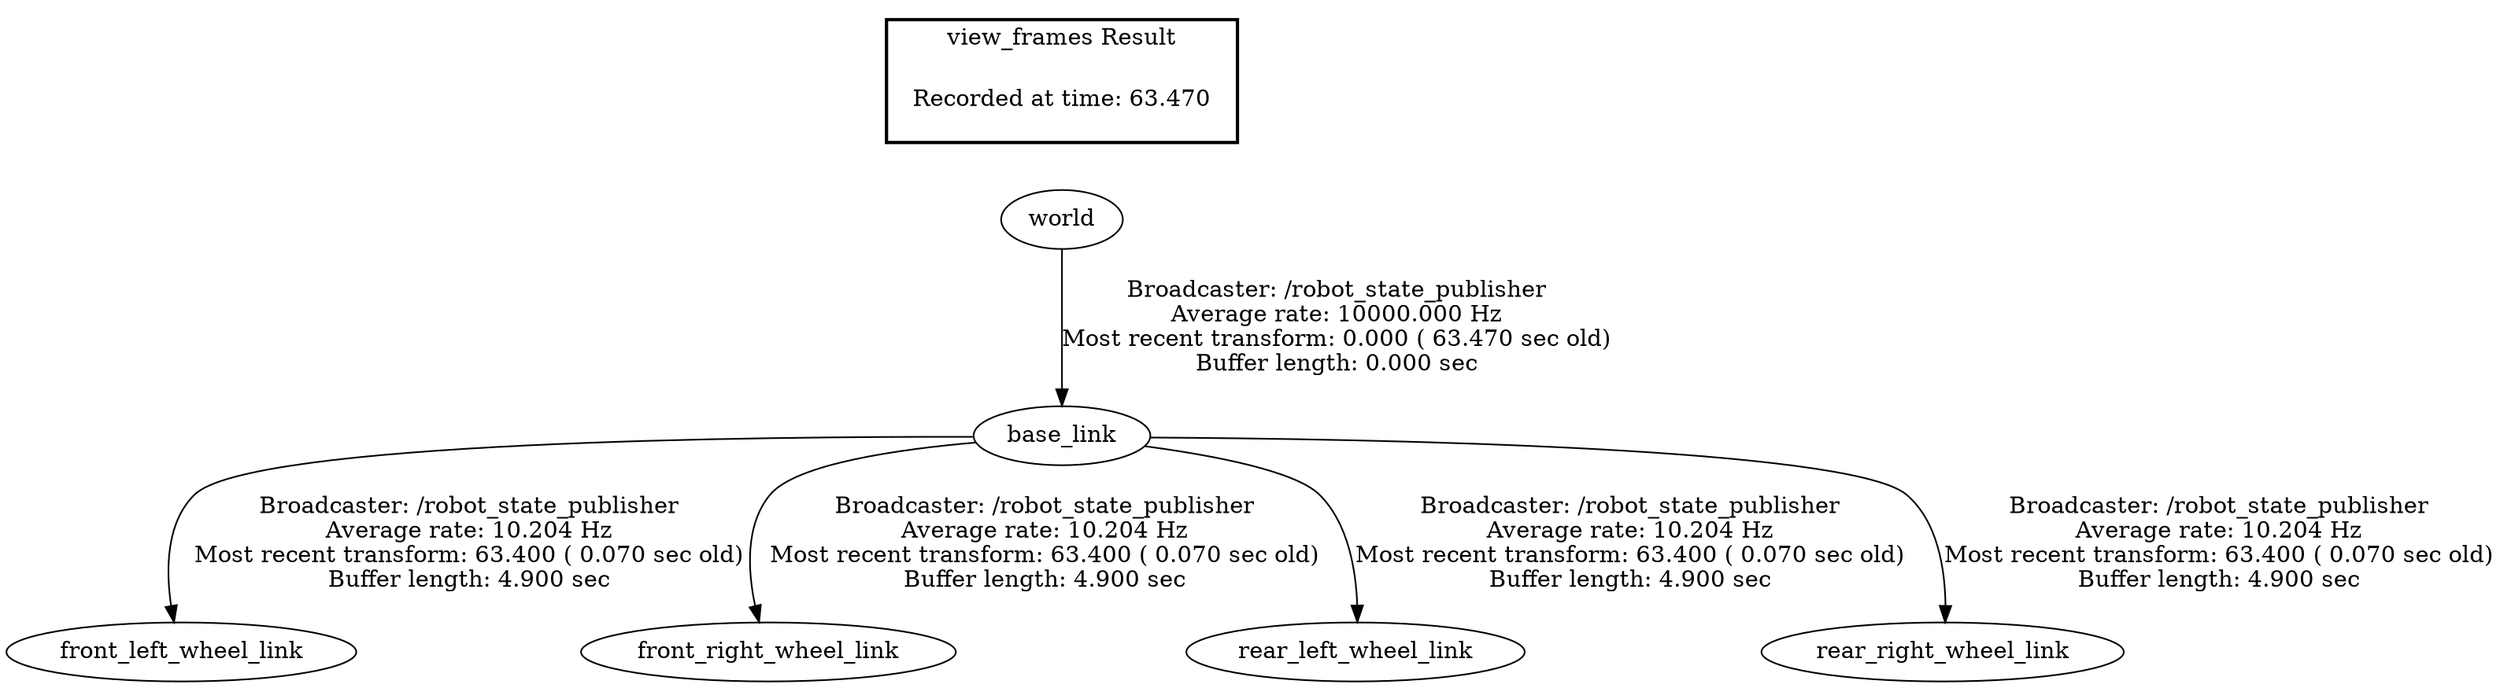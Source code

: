 digraph G {
"world" -> "base_link"[label="Broadcaster: /robot_state_publisher\nAverage rate: 10000.000 Hz\nMost recent transform: 0.000 ( 63.470 sec old)\nBuffer length: 0.000 sec\n"];
"base_link" -> "front_left_wheel_link"[label="Broadcaster: /robot_state_publisher\nAverage rate: 10.204 Hz\nMost recent transform: 63.400 ( 0.070 sec old)\nBuffer length: 4.900 sec\n"];
"base_link" -> "front_right_wheel_link"[label="Broadcaster: /robot_state_publisher\nAverage rate: 10.204 Hz\nMost recent transform: 63.400 ( 0.070 sec old)\nBuffer length: 4.900 sec\n"];
"base_link" -> "rear_left_wheel_link"[label="Broadcaster: /robot_state_publisher\nAverage rate: 10.204 Hz\nMost recent transform: 63.400 ( 0.070 sec old)\nBuffer length: 4.900 sec\n"];
"base_link" -> "rear_right_wheel_link"[label="Broadcaster: /robot_state_publisher\nAverage rate: 10.204 Hz\nMost recent transform: 63.400 ( 0.070 sec old)\nBuffer length: 4.900 sec\n"];
edge [style=invis];
 subgraph cluster_legend { style=bold; color=black; label ="view_frames Result";
"Recorded at time: 63.470"[ shape=plaintext ] ;
 }->"world";
}